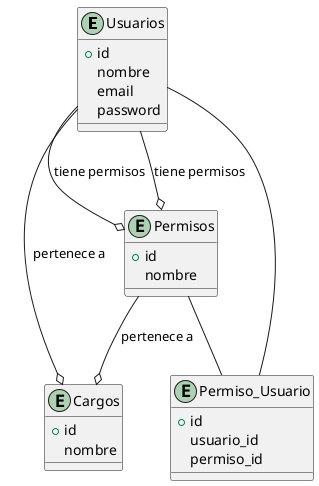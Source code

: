 @startuml

entity "Usuarios" as usuarios {
  + id
  nombre
  email
  password
}

entity "Cargos" as cargos {
  + id
  nombre
}

entity "Permisos" as permisos {
  + id
  nombre
}

entity "Permiso_Usuario" as permiso_usuario {
  + id
  usuario_id
  permiso_id
}

usuarios --o cargos : pertenece a
usuarios --o permisos : tiene permisos
usuarios --o permisos : tiene permisos
permisos --o cargos : pertenece a
usuarios -- permiso_usuario
permisos -- permiso_usuario

@enduml
